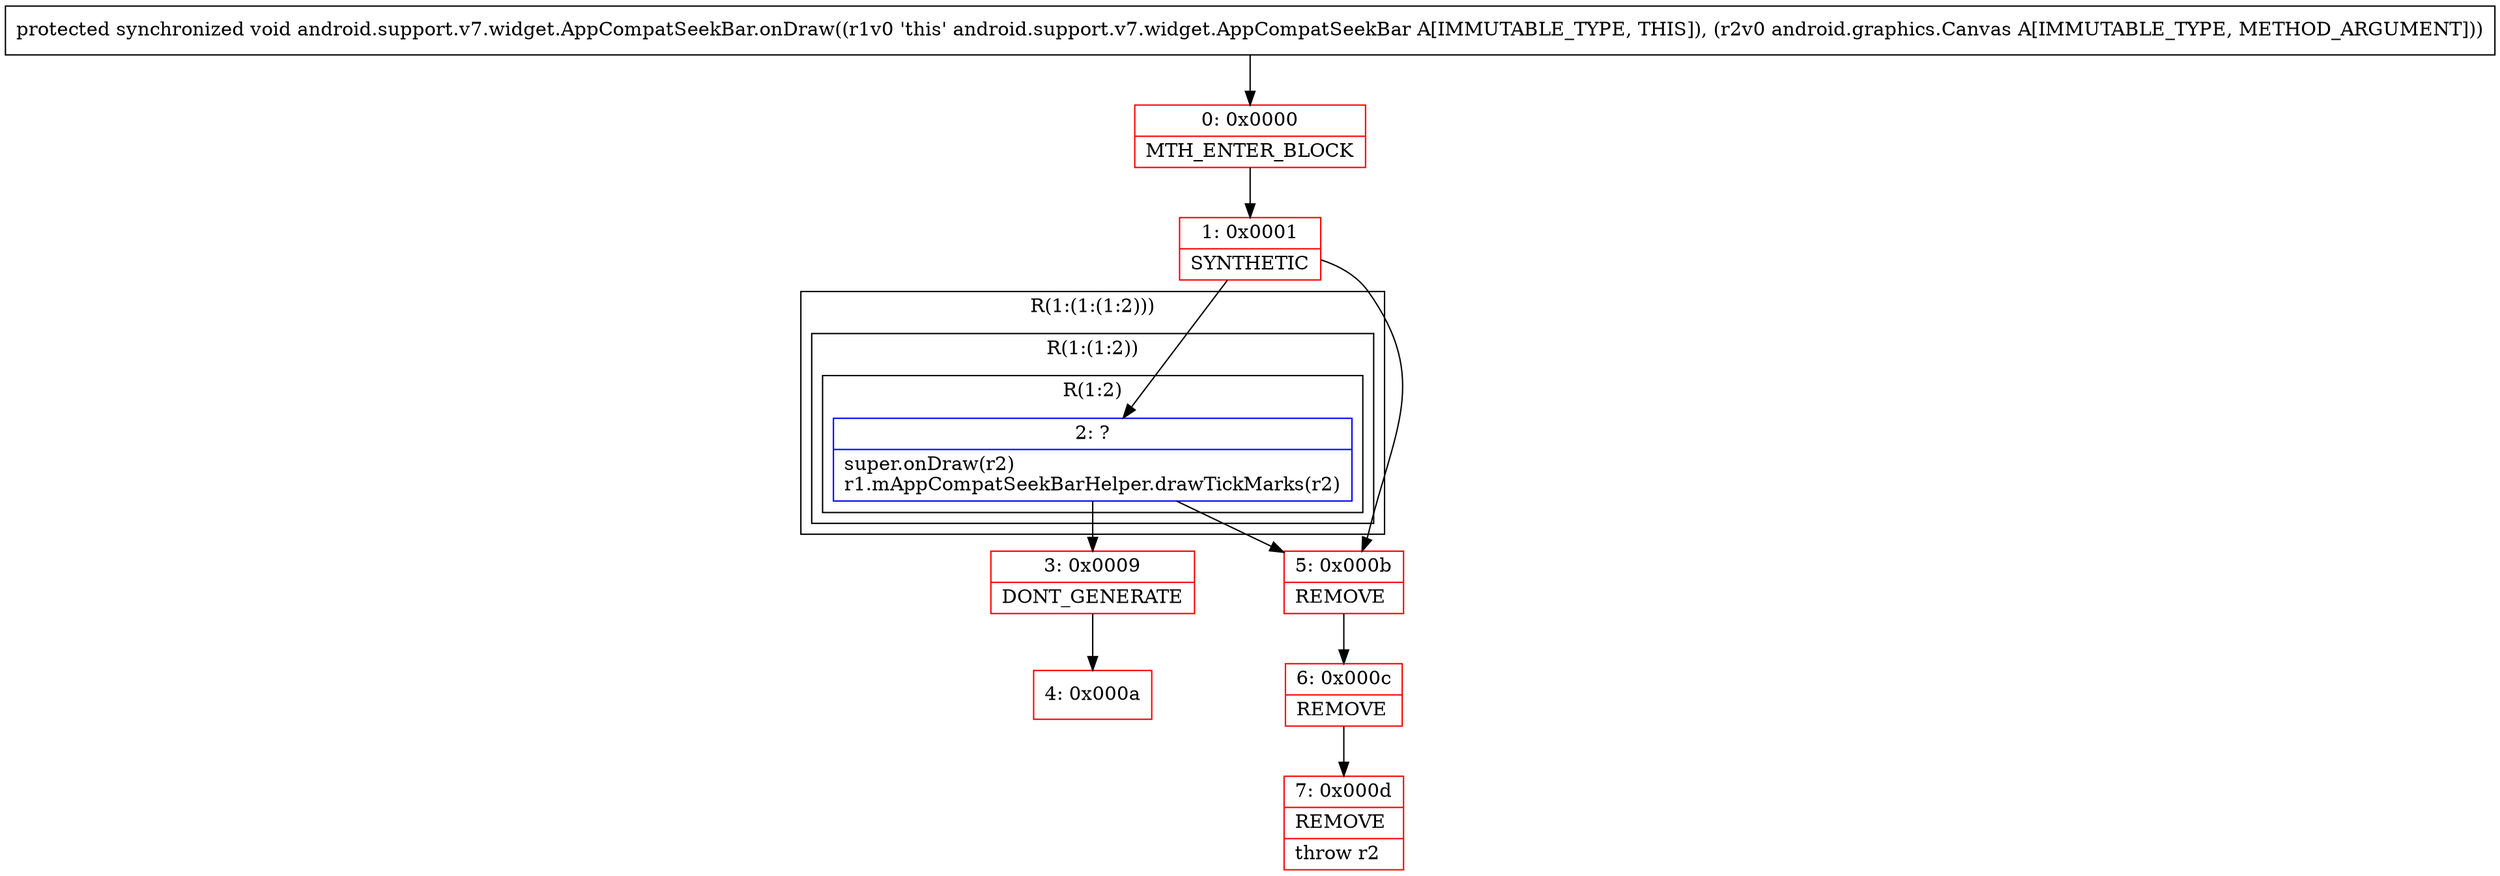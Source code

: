 digraph "CFG forandroid.support.v7.widget.AppCompatSeekBar.onDraw(Landroid\/graphics\/Canvas;)V" {
subgraph cluster_Region_1440149810 {
label = "R(1:(1:(1:2)))";
node [shape=record,color=blue];
subgraph cluster_Region_2099844871 {
label = "R(1:(1:2))";
node [shape=record,color=blue];
subgraph cluster_Region_743172308 {
label = "R(1:2)";
node [shape=record,color=blue];
Node_2 [shape=record,label="{2\:\ ?|super.onDraw(r2)\lr1.mAppCompatSeekBarHelper.drawTickMarks(r2)\l}"];
}
}
}
Node_0 [shape=record,color=red,label="{0\:\ 0x0000|MTH_ENTER_BLOCK\l}"];
Node_1 [shape=record,color=red,label="{1\:\ 0x0001|SYNTHETIC\l}"];
Node_3 [shape=record,color=red,label="{3\:\ 0x0009|DONT_GENERATE\l}"];
Node_4 [shape=record,color=red,label="{4\:\ 0x000a}"];
Node_5 [shape=record,color=red,label="{5\:\ 0x000b|REMOVE\l}"];
Node_6 [shape=record,color=red,label="{6\:\ 0x000c|REMOVE\l}"];
Node_7 [shape=record,color=red,label="{7\:\ 0x000d|REMOVE\l|throw r2\l}"];
MethodNode[shape=record,label="{protected synchronized void android.support.v7.widget.AppCompatSeekBar.onDraw((r1v0 'this' android.support.v7.widget.AppCompatSeekBar A[IMMUTABLE_TYPE, THIS]), (r2v0 android.graphics.Canvas A[IMMUTABLE_TYPE, METHOD_ARGUMENT])) }"];
MethodNode -> Node_0;
Node_2 -> Node_3;
Node_2 -> Node_5;
Node_0 -> Node_1;
Node_1 -> Node_2;
Node_1 -> Node_5;
Node_3 -> Node_4;
Node_5 -> Node_6;
Node_6 -> Node_7;
}

